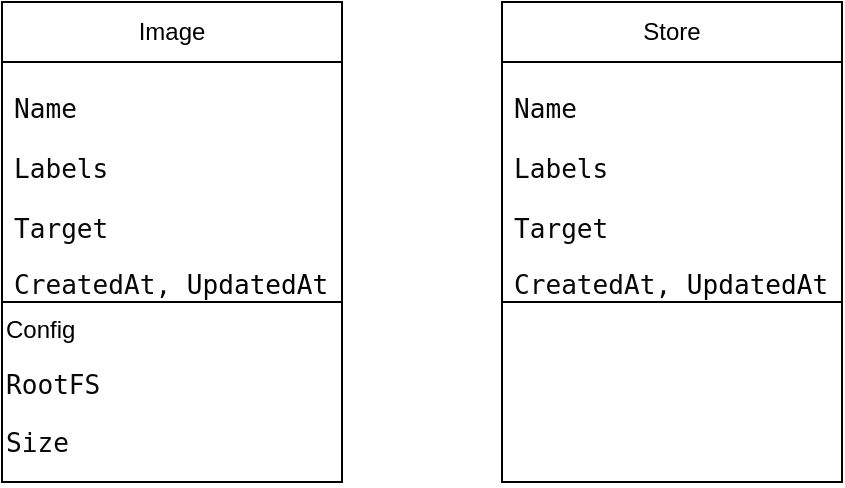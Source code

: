 <mxfile version="21.7.5" type="github">
  <diagram name="containerd" id="dI9Lws39XAioukQKtW0E">
    <mxGraphModel dx="892" dy="789" grid="1" gridSize="10" guides="1" tooltips="1" connect="1" arrows="1" fold="1" page="1" pageScale="1" pageWidth="827" pageHeight="1169" math="0" shadow="0">
      <root>
        <mxCell id="0" />
        <mxCell id="1" parent="0" />
        <mxCell id="xCUljGsAsVCfD0POZcv2-2" value="Store" style="swimlane;fontStyle=0;childLayout=stackLayout;horizontal=1;startSize=30;horizontalStack=0;resizeParent=1;resizeParentMax=0;resizeLast=0;collapsible=1;marginBottom=0;whiteSpace=wrap;html=1;" vertex="1" parent="1">
          <mxGeometry x="350" y="130" width="170" height="240" as="geometry" />
        </mxCell>
        <mxCell id="xCUljGsAsVCfD0POZcv2-3" value="&lt;div style=&quot;background-color:#ffffff;color:#080808;font-family:&#39;JetBrains Mono&#39;,monospace;font-size:9.8pt;&quot;&gt;&lt;pre&gt;Name&lt;/pre&gt;&lt;/div&gt;" style="text;strokeColor=none;fillColor=none;align=left;verticalAlign=middle;spacingLeft=4;spacingRight=4;overflow=hidden;points=[[0,0.5],[1,0.5]];portConstraint=eastwest;rotatable=0;whiteSpace=wrap;html=1;" vertex="1" parent="xCUljGsAsVCfD0POZcv2-2">
          <mxGeometry y="30" width="170" height="30" as="geometry" />
        </mxCell>
        <mxCell id="xCUljGsAsVCfD0POZcv2-4" value="&lt;div style=&quot;background-color:#ffffff;color:#080808;font-family:&#39;JetBrains Mono&#39;,monospace;font-size:9.8pt;&quot;&gt;&lt;pre&gt;Labels&lt;/pre&gt;&lt;/div&gt;" style="text;strokeColor=none;fillColor=none;align=left;verticalAlign=middle;spacingLeft=4;spacingRight=4;overflow=hidden;points=[[0,0.5],[1,0.5]];portConstraint=eastwest;rotatable=0;whiteSpace=wrap;html=1;" vertex="1" parent="xCUljGsAsVCfD0POZcv2-2">
          <mxGeometry y="60" width="170" height="30" as="geometry" />
        </mxCell>
        <mxCell id="xCUljGsAsVCfD0POZcv2-5" value="&lt;div style=&quot;background-color:#ffffff;color:#080808;font-family:&#39;JetBrains Mono&#39;,monospace;font-size:9.8pt;&quot;&gt;&lt;pre&gt;Target&lt;/pre&gt;&lt;pre&gt;&lt;div style=&quot;font-family: &amp;quot;JetBrains Mono&amp;quot;, monospace; font-size: 9.8pt;&quot;&gt;&lt;pre&gt;CreatedAt, &lt;span style=&quot;color:#000000;&quot;&gt;UpdatedAt&lt;/span&gt;&lt;/pre&gt;&lt;/div&gt;&lt;/pre&gt;&lt;/div&gt;" style="text;strokeColor=none;fillColor=none;align=left;verticalAlign=middle;spacingLeft=4;spacingRight=4;overflow=hidden;points=[[0,0.5],[1,0.5]];portConstraint=eastwest;rotatable=0;whiteSpace=wrap;html=1;" vertex="1" parent="xCUljGsAsVCfD0POZcv2-2">
          <mxGeometry y="90" width="170" height="60" as="geometry" />
        </mxCell>
        <mxCell id="xCUljGsAsVCfD0POZcv2-8" value="" style="rounded=0;whiteSpace=wrap;html=1;" vertex="1" parent="xCUljGsAsVCfD0POZcv2-2">
          <mxGeometry y="150" width="170" height="90" as="geometry" />
        </mxCell>
        <mxCell id="xCUljGsAsVCfD0POZcv2-9" value="Image" style="swimlane;fontStyle=0;childLayout=stackLayout;horizontal=1;startSize=30;horizontalStack=0;resizeParent=1;resizeParentMax=0;resizeLast=0;collapsible=1;marginBottom=0;whiteSpace=wrap;html=1;" vertex="1" parent="1">
          <mxGeometry x="100" y="130" width="170" height="240" as="geometry" />
        </mxCell>
        <mxCell id="xCUljGsAsVCfD0POZcv2-10" value="&lt;div style=&quot;background-color:#ffffff;color:#080808;font-family:&#39;JetBrains Mono&#39;,monospace;font-size:9.8pt;&quot;&gt;&lt;pre&gt;Name&lt;/pre&gt;&lt;/div&gt;" style="text;strokeColor=none;fillColor=none;align=left;verticalAlign=middle;spacingLeft=4;spacingRight=4;overflow=hidden;points=[[0,0.5],[1,0.5]];portConstraint=eastwest;rotatable=0;whiteSpace=wrap;html=1;" vertex="1" parent="xCUljGsAsVCfD0POZcv2-9">
          <mxGeometry y="30" width="170" height="30" as="geometry" />
        </mxCell>
        <mxCell id="xCUljGsAsVCfD0POZcv2-11" value="&lt;div style=&quot;background-color:#ffffff;color:#080808;font-family:&#39;JetBrains Mono&#39;,monospace;font-size:9.8pt;&quot;&gt;&lt;pre&gt;Labels&lt;/pre&gt;&lt;/div&gt;" style="text;strokeColor=none;fillColor=none;align=left;verticalAlign=middle;spacingLeft=4;spacingRight=4;overflow=hidden;points=[[0,0.5],[1,0.5]];portConstraint=eastwest;rotatable=0;whiteSpace=wrap;html=1;" vertex="1" parent="xCUljGsAsVCfD0POZcv2-9">
          <mxGeometry y="60" width="170" height="30" as="geometry" />
        </mxCell>
        <mxCell id="xCUljGsAsVCfD0POZcv2-12" value="&lt;div style=&quot;background-color:#ffffff;color:#080808;font-family:&#39;JetBrains Mono&#39;,monospace;font-size:9.8pt;&quot;&gt;&lt;pre&gt;Target&lt;/pre&gt;&lt;pre&gt;&lt;div style=&quot;font-family: &amp;quot;JetBrains Mono&amp;quot;, monospace; font-size: 9.8pt;&quot;&gt;&lt;pre&gt;CreatedAt, &lt;span style=&quot;color:#000000;&quot;&gt;UpdatedAt&lt;/span&gt;&lt;/pre&gt;&lt;/div&gt;&lt;/pre&gt;&lt;/div&gt;" style="text;strokeColor=none;fillColor=none;align=left;verticalAlign=middle;spacingLeft=4;spacingRight=4;overflow=hidden;points=[[0,0.5],[1,0.5]];portConstraint=eastwest;rotatable=0;whiteSpace=wrap;html=1;" vertex="1" parent="xCUljGsAsVCfD0POZcv2-9">
          <mxGeometry y="90" width="170" height="60" as="geometry" />
        </mxCell>
        <mxCell id="xCUljGsAsVCfD0POZcv2-13" value="Config&lt;br&gt;&lt;div style=&quot;background-color:#ffffff;color:#080808;font-family:&#39;JetBrains Mono&#39;,monospace;font-size:9.8pt;&quot;&gt;&lt;pre&gt;RootFS&lt;/pre&gt;&lt;pre&gt;&lt;div style=&quot;font-family: &amp;quot;JetBrains Mono&amp;quot;, monospace; font-size: 9.8pt;&quot;&gt;&lt;pre&gt;Size&lt;/pre&gt;&lt;/div&gt;&lt;/pre&gt;&lt;/div&gt;" style="rounded=0;whiteSpace=wrap;html=1;verticalAlign=top;align=left;" vertex="1" parent="xCUljGsAsVCfD0POZcv2-9">
          <mxGeometry y="150" width="170" height="90" as="geometry" />
        </mxCell>
      </root>
    </mxGraphModel>
  </diagram>
</mxfile>
